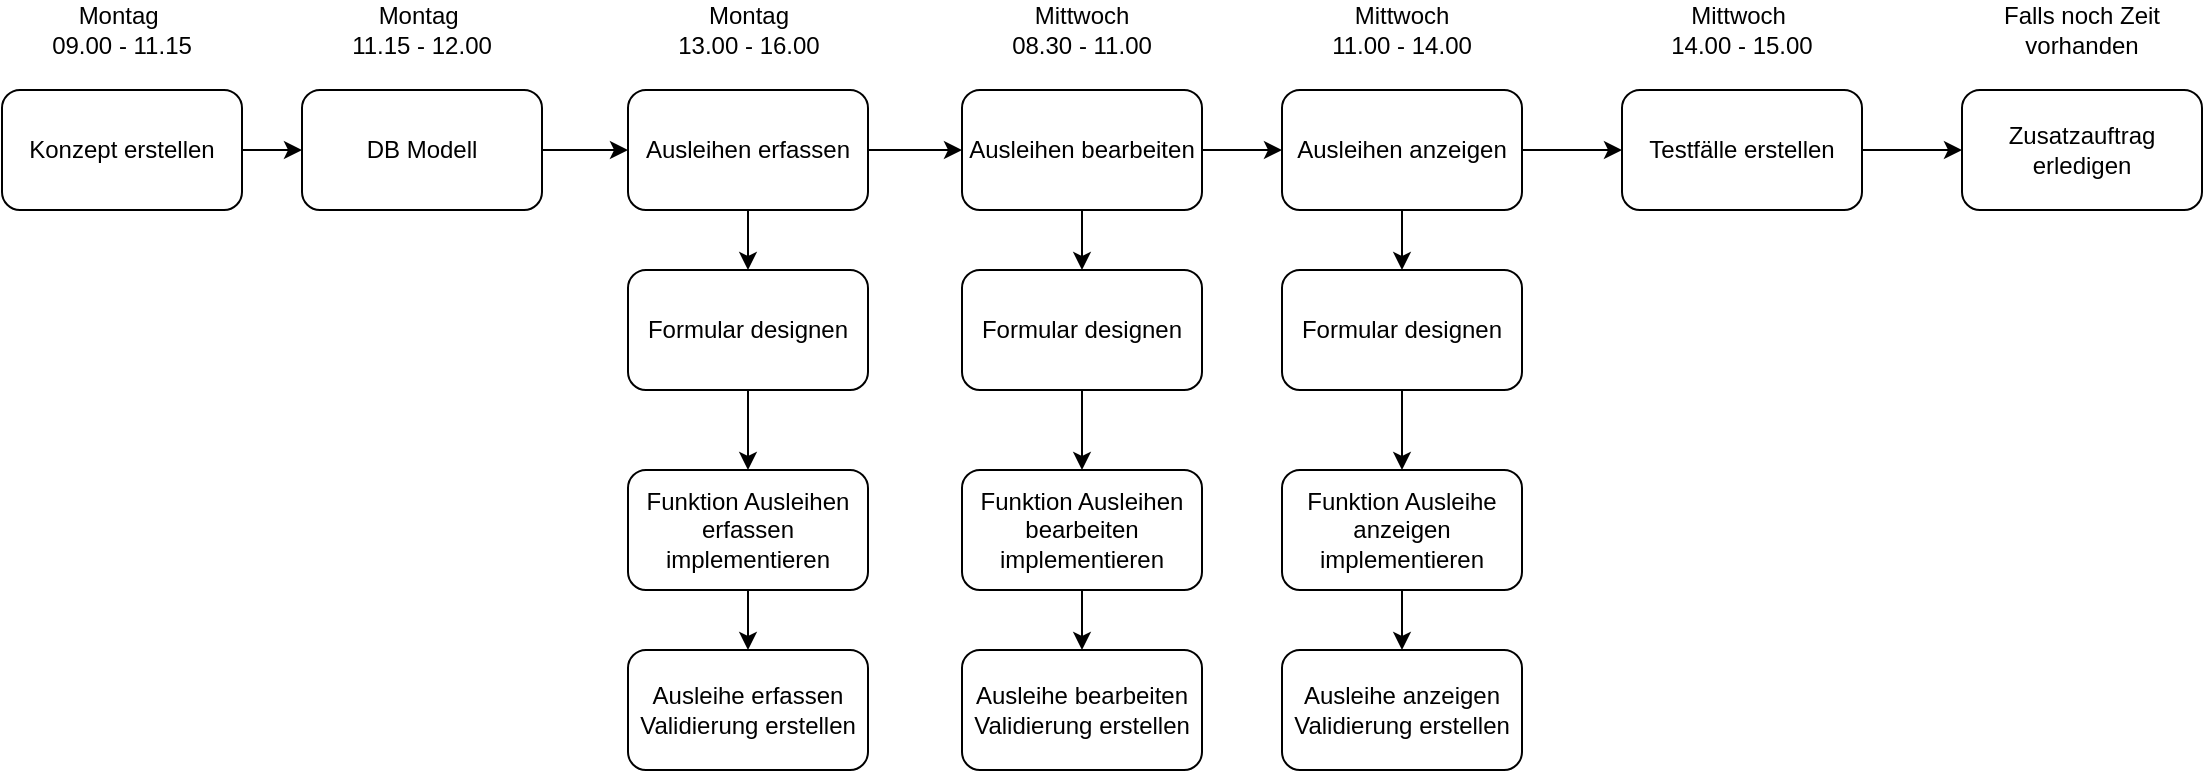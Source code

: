 <mxfile version="10.6.2" type="device"><diagram id="rX_vgsh_MubSZAshf8DE" name="Page-1"><mxGraphModel dx="974" dy="668" grid="1" gridSize="10" guides="1" tooltips="1" connect="1" arrows="1" fold="1" page="1" pageScale="1" pageWidth="827" pageHeight="1169" math="0" shadow="0"><root><mxCell id="0"/><mxCell id="1" parent="0"/><mxCell id="1QYZvvvCRtYlokUc8aMS-18" value="" style="edgeStyle=orthogonalEdgeStyle;rounded=0;orthogonalLoop=1;jettySize=auto;html=1;" edge="1" parent="1" source="1QYZvvvCRtYlokUc8aMS-3" target="1QYZvvvCRtYlokUc8aMS-9"><mxGeometry relative="1" as="geometry"/></mxCell><mxCell id="1QYZvvvCRtYlokUc8aMS-3" value="DB Modell" style="rounded=1;whiteSpace=wrap;html=1;" vertex="1" parent="1"><mxGeometry x="190" y="120" width="120" height="60" as="geometry"/></mxCell><mxCell id="1QYZvvvCRtYlokUc8aMS-17" value="" style="edgeStyle=orthogonalEdgeStyle;rounded=0;orthogonalLoop=1;jettySize=auto;html=1;" edge="1" parent="1" source="1QYZvvvCRtYlokUc8aMS-8" target="1QYZvvvCRtYlokUc8aMS-3"><mxGeometry relative="1" as="geometry"/></mxCell><mxCell id="1QYZvvvCRtYlokUc8aMS-8" value="Konzept erstellen" style="rounded=1;whiteSpace=wrap;html=1;" vertex="1" parent="1"><mxGeometry x="40" y="120" width="120" height="60" as="geometry"/></mxCell><mxCell id="1QYZvvvCRtYlokUc8aMS-16" value="" style="edgeStyle=orthogonalEdgeStyle;rounded=0;orthogonalLoop=1;jettySize=auto;html=1;" edge="1" parent="1" source="1QYZvvvCRtYlokUc8aMS-9" target="1QYZvvvCRtYlokUc8aMS-10"><mxGeometry relative="1" as="geometry"/></mxCell><mxCell id="1QYZvvvCRtYlokUc8aMS-50" value="" style="edgeStyle=orthogonalEdgeStyle;rounded=0;orthogonalLoop=1;jettySize=auto;html=1;" edge="1" parent="1" source="1QYZvvvCRtYlokUc8aMS-9" target="1QYZvvvCRtYlokUc8aMS-23"><mxGeometry relative="1" as="geometry"/></mxCell><mxCell id="1QYZvvvCRtYlokUc8aMS-9" value="Ausleihen erfassen" style="rounded=1;whiteSpace=wrap;html=1;" vertex="1" parent="1"><mxGeometry x="353" y="120" width="120" height="60" as="geometry"/></mxCell><mxCell id="1QYZvvvCRtYlokUc8aMS-12" value="" style="edgeStyle=orthogonalEdgeStyle;rounded=0;orthogonalLoop=1;jettySize=auto;html=1;" edge="1" parent="1" source="1QYZvvvCRtYlokUc8aMS-10" target="1QYZvvvCRtYlokUc8aMS-11"><mxGeometry relative="1" as="geometry"/></mxCell><mxCell id="1QYZvvvCRtYlokUc8aMS-10" value="Formular designen" style="rounded=1;whiteSpace=wrap;html=1;" vertex="1" parent="1"><mxGeometry x="353" y="210" width="120" height="60" as="geometry"/></mxCell><mxCell id="1QYZvvvCRtYlokUc8aMS-20" value="" style="edgeStyle=orthogonalEdgeStyle;rounded=0;orthogonalLoop=1;jettySize=auto;html=1;" edge="1" parent="1" source="1QYZvvvCRtYlokUc8aMS-11" target="1QYZvvvCRtYlokUc8aMS-19"><mxGeometry relative="1" as="geometry"/></mxCell><mxCell id="1QYZvvvCRtYlokUc8aMS-11" value="Funktion Ausleihen erfassen implementieren" style="rounded=1;whiteSpace=wrap;html=1;" vertex="1" parent="1"><mxGeometry x="353" y="310" width="120" height="60" as="geometry"/></mxCell><mxCell id="1QYZvvvCRtYlokUc8aMS-19" value="Ausleihe erfassen Validierung erstellen" style="rounded=1;whiteSpace=wrap;html=1;" vertex="1" parent="1"><mxGeometry x="353" y="400" width="120" height="60" as="geometry"/></mxCell><mxCell id="1QYZvvvCRtYlokUc8aMS-22" value="" style="edgeStyle=orthogonalEdgeStyle;rounded=0;orthogonalLoop=1;jettySize=auto;html=1;" edge="1" parent="1" source="1QYZvvvCRtYlokUc8aMS-23" target="1QYZvvvCRtYlokUc8aMS-25"><mxGeometry relative="1" as="geometry"/></mxCell><mxCell id="1QYZvvvCRtYlokUc8aMS-51" value="" style="edgeStyle=orthogonalEdgeStyle;rounded=0;orthogonalLoop=1;jettySize=auto;html=1;" edge="1" parent="1" source="1QYZvvvCRtYlokUc8aMS-23" target="1QYZvvvCRtYlokUc8aMS-44"><mxGeometry relative="1" as="geometry"/></mxCell><mxCell id="1QYZvvvCRtYlokUc8aMS-23" value="Ausleihen bearbeiten" style="rounded=1;whiteSpace=wrap;html=1;" vertex="1" parent="1"><mxGeometry x="520" y="120" width="120" height="60" as="geometry"/></mxCell><mxCell id="1QYZvvvCRtYlokUc8aMS-24" value="" style="edgeStyle=orthogonalEdgeStyle;rounded=0;orthogonalLoop=1;jettySize=auto;html=1;" edge="1" parent="1" source="1QYZvvvCRtYlokUc8aMS-25" target="1QYZvvvCRtYlokUc8aMS-27"><mxGeometry relative="1" as="geometry"/></mxCell><mxCell id="1QYZvvvCRtYlokUc8aMS-25" value="Formular designen" style="rounded=1;whiteSpace=wrap;html=1;" vertex="1" parent="1"><mxGeometry x="520" y="210" width="120" height="60" as="geometry"/></mxCell><mxCell id="1QYZvvvCRtYlokUc8aMS-26" value="" style="edgeStyle=orthogonalEdgeStyle;rounded=0;orthogonalLoop=1;jettySize=auto;html=1;" edge="1" parent="1" source="1QYZvvvCRtYlokUc8aMS-27" target="1QYZvvvCRtYlokUc8aMS-28"><mxGeometry relative="1" as="geometry"/></mxCell><mxCell id="1QYZvvvCRtYlokUc8aMS-27" value="Funktion Ausleihen bearbeiten implementieren" style="rounded=1;whiteSpace=wrap;html=1;" vertex="1" parent="1"><mxGeometry x="520" y="310" width="120" height="60" as="geometry"/></mxCell><mxCell id="1QYZvvvCRtYlokUc8aMS-28" value="Ausleihe bearbeiten Validierung erstellen" style="rounded=1;whiteSpace=wrap;html=1;" vertex="1" parent="1"><mxGeometry x="520" y="400" width="120" height="60" as="geometry"/></mxCell><mxCell id="1QYZvvvCRtYlokUc8aMS-43" value="" style="edgeStyle=orthogonalEdgeStyle;rounded=0;orthogonalLoop=1;jettySize=auto;html=1;" edge="1" parent="1" source="1QYZvvvCRtYlokUc8aMS-44" target="1QYZvvvCRtYlokUc8aMS-46"><mxGeometry relative="1" as="geometry"/></mxCell><mxCell id="1QYZvvvCRtYlokUc8aMS-54" value="" style="edgeStyle=orthogonalEdgeStyle;rounded=0;orthogonalLoop=1;jettySize=auto;html=1;" edge="1" parent="1" source="1QYZvvvCRtYlokUc8aMS-65" target="1QYZvvvCRtYlokUc8aMS-53"><mxGeometry relative="1" as="geometry"/></mxCell><mxCell id="1QYZvvvCRtYlokUc8aMS-44" value="Ausleihen anzeigen" style="rounded=1;whiteSpace=wrap;html=1;" vertex="1" parent="1"><mxGeometry x="680" y="120" width="120" height="60" as="geometry"/></mxCell><mxCell id="1QYZvvvCRtYlokUc8aMS-53" value="Zusatzauftrag erledigen" style="rounded=1;whiteSpace=wrap;html=1;" vertex="1" parent="1"><mxGeometry x="1020" y="120" width="120" height="60" as="geometry"/></mxCell><mxCell id="1QYZvvvCRtYlokUc8aMS-45" value="" style="edgeStyle=orthogonalEdgeStyle;rounded=0;orthogonalLoop=1;jettySize=auto;html=1;" edge="1" parent="1" source="1QYZvvvCRtYlokUc8aMS-46" target="1QYZvvvCRtYlokUc8aMS-48"><mxGeometry relative="1" as="geometry"/></mxCell><mxCell id="1QYZvvvCRtYlokUc8aMS-46" value="Formular designen" style="rounded=1;whiteSpace=wrap;html=1;" vertex="1" parent="1"><mxGeometry x="680" y="210" width="120" height="60" as="geometry"/></mxCell><mxCell id="1QYZvvvCRtYlokUc8aMS-47" value="" style="edgeStyle=orthogonalEdgeStyle;rounded=0;orthogonalLoop=1;jettySize=auto;html=1;" edge="1" parent="1" source="1QYZvvvCRtYlokUc8aMS-48" target="1QYZvvvCRtYlokUc8aMS-49"><mxGeometry relative="1" as="geometry"/></mxCell><mxCell id="1QYZvvvCRtYlokUc8aMS-48" value="Funktion Ausleihe anzeigen implementieren" style="rounded=1;whiteSpace=wrap;html=1;" vertex="1" parent="1"><mxGeometry x="680" y="310" width="120" height="60" as="geometry"/></mxCell><mxCell id="1QYZvvvCRtYlokUc8aMS-49" value="Ausleihe anzeigen Validierung erstellen" style="rounded=1;whiteSpace=wrap;html=1;" vertex="1" parent="1"><mxGeometry x="680" y="400" width="120" height="60" as="geometry"/></mxCell><mxCell id="1QYZvvvCRtYlokUc8aMS-55" value="Montag&amp;nbsp;&lt;br&gt;09.00 - 11.15&lt;br&gt;" style="text;html=1;strokeColor=none;fillColor=none;align=center;verticalAlign=middle;whiteSpace=wrap;rounded=0;" vertex="1" parent="1"><mxGeometry x="50" y="80" width="100" height="20" as="geometry"/></mxCell><mxCell id="1QYZvvvCRtYlokUc8aMS-56" value="Montag&amp;nbsp;&lt;br&gt;11.15 - 12.00&lt;br&gt;" style="text;html=1;strokeColor=none;fillColor=none;align=center;verticalAlign=middle;whiteSpace=wrap;rounded=0;" vertex="1" parent="1"><mxGeometry x="205" y="80" width="90" height="20" as="geometry"/></mxCell><mxCell id="1QYZvvvCRtYlokUc8aMS-57" value="Montag&lt;br&gt;13.00 - 16.00&lt;br&gt;" style="text;html=1;strokeColor=none;fillColor=none;align=center;verticalAlign=middle;whiteSpace=wrap;rounded=0;" vertex="1" parent="1"><mxGeometry x="369.5" y="80" width="87" height="20" as="geometry"/></mxCell><mxCell id="1QYZvvvCRtYlokUc8aMS-58" value="Mittwoch&lt;br&gt;08.30 - 11.00&lt;br&gt;" style="text;html=1;strokeColor=none;fillColor=none;align=center;verticalAlign=middle;whiteSpace=wrap;rounded=0;" vertex="1" parent="1"><mxGeometry x="540" y="80" width="80" height="20" as="geometry"/></mxCell><mxCell id="1QYZvvvCRtYlokUc8aMS-59" value="Mittwoch&lt;br&gt;11.00 - 14.00&lt;br&gt;" style="text;html=1;strokeColor=none;fillColor=none;align=center;verticalAlign=middle;whiteSpace=wrap;rounded=0;" vertex="1" parent="1"><mxGeometry x="700" y="80" width="80" height="20" as="geometry"/></mxCell><mxCell id="1QYZvvvCRtYlokUc8aMS-60" value="Falls noch Zeit vorhanden" style="text;html=1;strokeColor=none;fillColor=none;align=center;verticalAlign=middle;whiteSpace=wrap;rounded=0;" vertex="1" parent="1"><mxGeometry x="1030" y="80" width="100" height="20" as="geometry"/></mxCell><mxCell id="1QYZvvvCRtYlokUc8aMS-65" value="Testfälle erstellen" style="rounded=1;whiteSpace=wrap;html=1;" vertex="1" parent="1"><mxGeometry x="850" y="120" width="120" height="60" as="geometry"/></mxCell><mxCell id="1QYZvvvCRtYlokUc8aMS-66" value="" style="edgeStyle=orthogonalEdgeStyle;rounded=0;orthogonalLoop=1;jettySize=auto;html=1;" edge="1" parent="1" source="1QYZvvvCRtYlokUc8aMS-44" target="1QYZvvvCRtYlokUc8aMS-65"><mxGeometry relative="1" as="geometry"><mxPoint x="800" y="150" as="sourcePoint"/><mxPoint x="1080" y="150" as="targetPoint"/></mxGeometry></mxCell><mxCell id="1QYZvvvCRtYlokUc8aMS-67" value="Mittwoch&amp;nbsp;&lt;br&gt;14.00 - 15.00&lt;br&gt;" style="text;html=1;strokeColor=none;fillColor=none;align=center;verticalAlign=middle;whiteSpace=wrap;rounded=0;" vertex="1" parent="1"><mxGeometry x="870" y="80" width="80" height="20" as="geometry"/></mxCell></root></mxGraphModel></diagram></mxfile>
